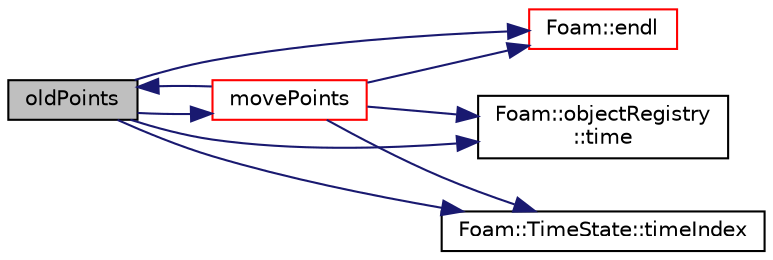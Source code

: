 digraph "oldPoints"
{
  bgcolor="transparent";
  edge [fontname="Helvetica",fontsize="10",labelfontname="Helvetica",labelfontsize="10"];
  node [fontname="Helvetica",fontsize="10",shape=record];
  rankdir="LR";
  Node7736 [label="oldPoints",height=0.2,width=0.4,color="black", fillcolor="grey75", style="filled", fontcolor="black"];
  Node7736 -> Node7737 [color="midnightblue",fontsize="10",style="solid",fontname="Helvetica"];
  Node7737 [label="Foam::endl",height=0.2,width=0.4,color="red",URL="$a21851.html#a2db8fe02a0d3909e9351bb4275b23ce4",tooltip="Add newline and flush stream. "];
  Node7736 -> Node7739 [color="midnightblue",fontsize="10",style="solid",fontname="Helvetica"];
  Node7739 [label="movePoints",height=0.2,width=0.4,color="red",URL="$a28565.html#a3693c648bea2e99054cbbb75d4bf4e4d",tooltip="Move points, returns volumes swept by faces in motion. "];
  Node7739 -> Node7740 [color="midnightblue",fontsize="10",style="solid",fontname="Helvetica"];
  Node7740 [label="Foam::objectRegistry\l::time",height=0.2,width=0.4,color="black",URL="$a27433.html#a0d94096809fe3376b29a2a29ca11bb18",tooltip="Return time. "];
  Node7739 -> Node7742 [color="midnightblue",fontsize="10",style="solid",fontname="Helvetica"];
  Node7742 [label="Foam::TimeState::timeIndex",height=0.2,width=0.4,color="black",URL="$a27469.html#a3200afa488551227ca19102ca4c14048",tooltip="Return current time index. "];
  Node7739 -> Node7737 [color="midnightblue",fontsize="10",style="solid",fontname="Helvetica"];
  Node7739 -> Node7736 [color="midnightblue",fontsize="10",style="solid",fontname="Helvetica"];
  Node7736 -> Node7740 [color="midnightblue",fontsize="10",style="solid",fontname="Helvetica"];
  Node7736 -> Node7742 [color="midnightblue",fontsize="10",style="solid",fontname="Helvetica"];
}
